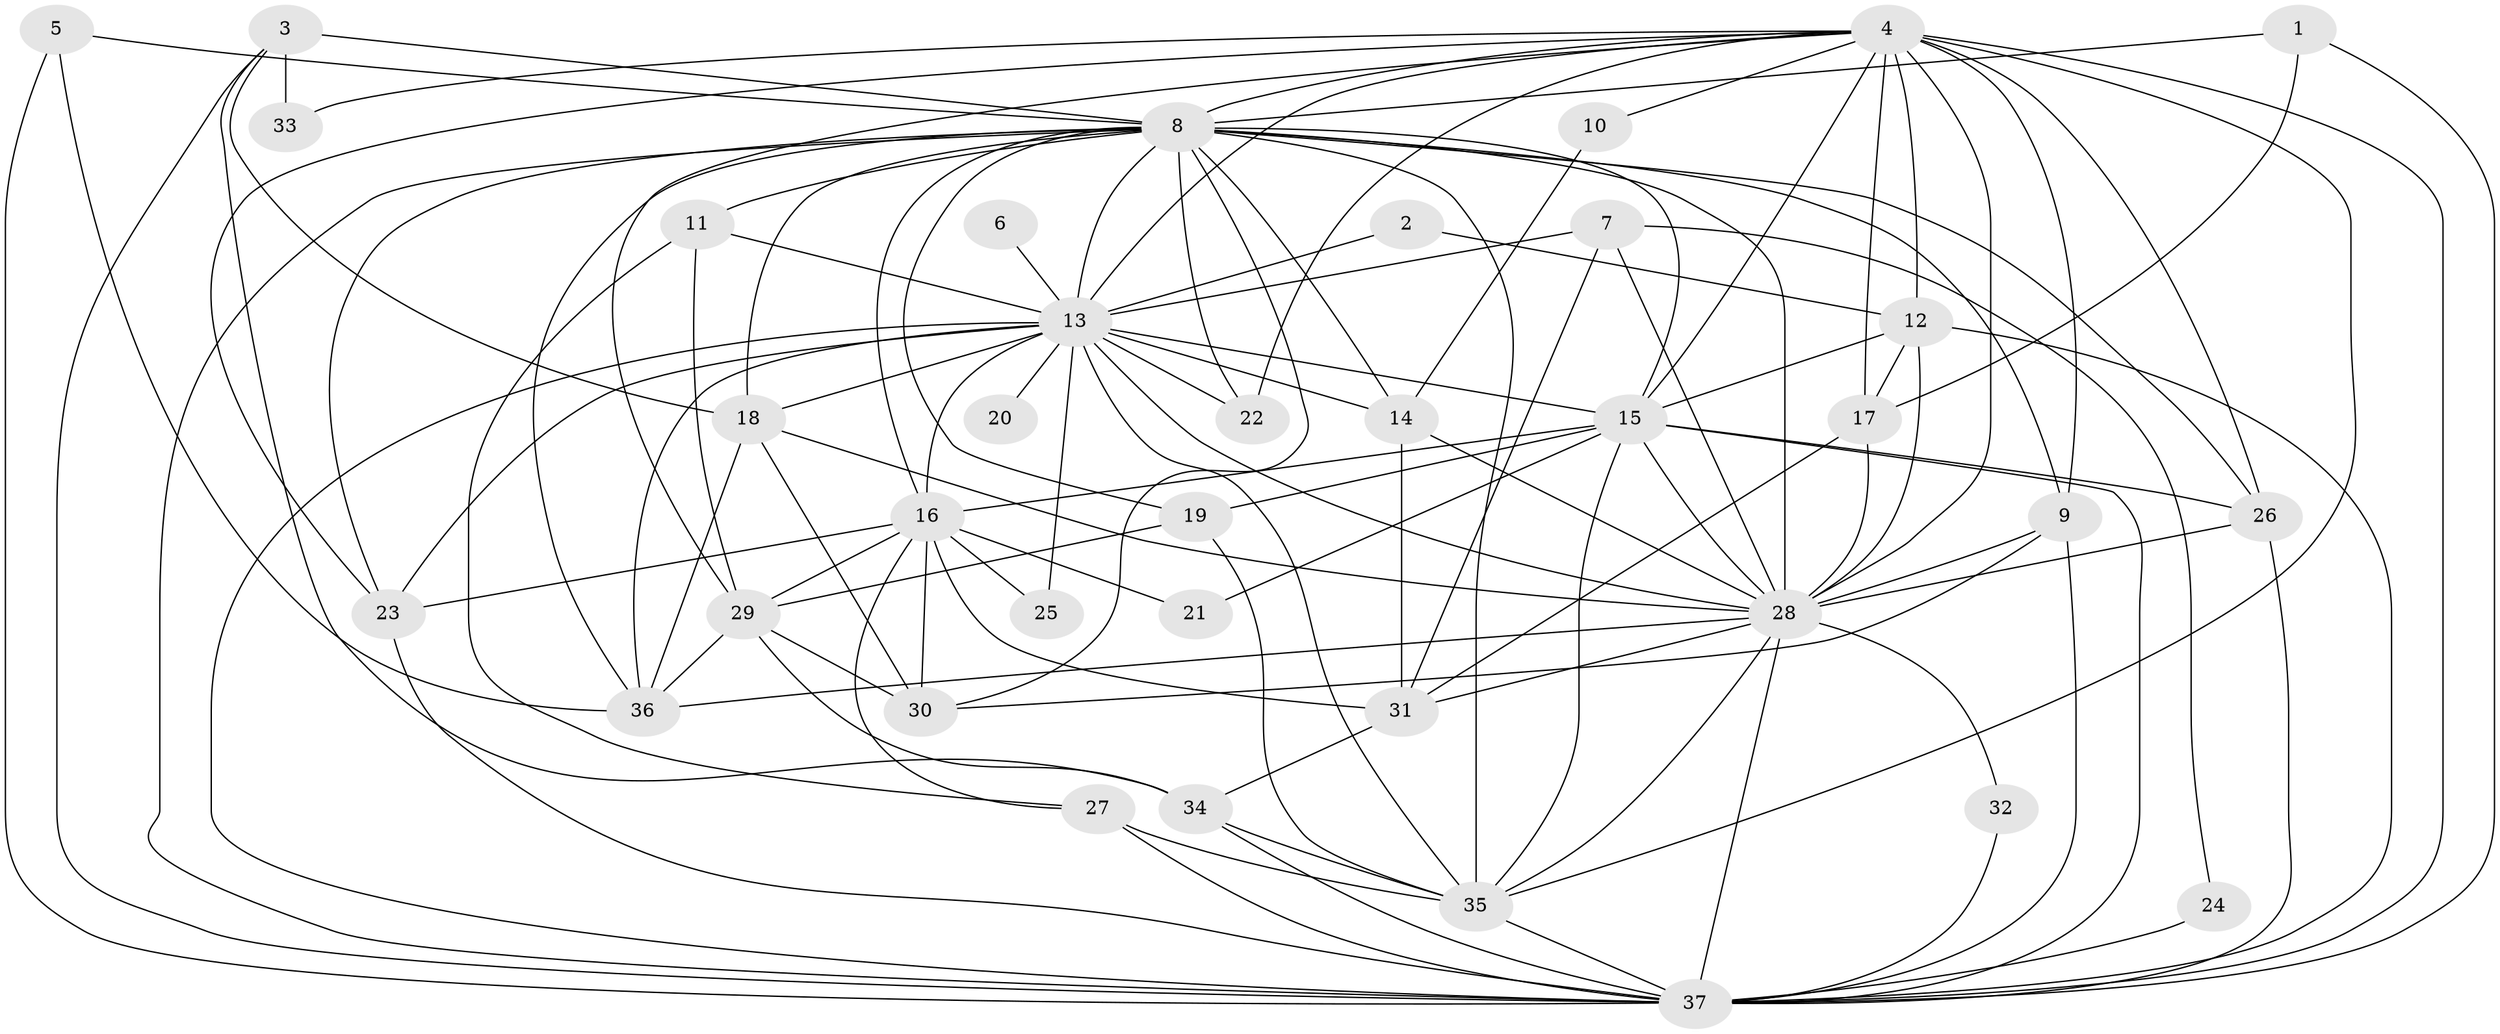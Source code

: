// original degree distribution, {11: 0.01652892561983471, 20: 0.008264462809917356, 24: 0.008264462809917356, 15: 0.008264462809917356, 27: 0.008264462809917356, 19: 0.008264462809917356, 13: 0.008264462809917356, 30: 0.01652892561983471, 26: 0.008264462809917356, 3: 0.15702479338842976, 8: 0.008264462809917356, 6: 0.024793388429752067, 7: 0.024793388429752067, 5: 0.06611570247933884, 2: 0.5785123966942148, 4: 0.049586776859504134}
// Generated by graph-tools (version 1.1) at 2025/36/03/04/25 23:36:22]
// undirected, 37 vertices, 114 edges
graph export_dot {
  node [color=gray90,style=filled];
  1;
  2;
  3;
  4;
  5;
  6;
  7;
  8;
  9;
  10;
  11;
  12;
  13;
  14;
  15;
  16;
  17;
  18;
  19;
  20;
  21;
  22;
  23;
  24;
  25;
  26;
  27;
  28;
  29;
  30;
  31;
  32;
  33;
  34;
  35;
  36;
  37;
  1 -- 8 [weight=1.0];
  1 -- 17 [weight=1.0];
  1 -- 37 [weight=1.0];
  2 -- 12 [weight=1.0];
  2 -- 13 [weight=1.0];
  3 -- 8 [weight=2.0];
  3 -- 18 [weight=1.0];
  3 -- 33 [weight=2.0];
  3 -- 34 [weight=1.0];
  3 -- 37 [weight=1.0];
  4 -- 8 [weight=6.0];
  4 -- 9 [weight=1.0];
  4 -- 10 [weight=1.0];
  4 -- 12 [weight=2.0];
  4 -- 13 [weight=1.0];
  4 -- 15 [weight=1.0];
  4 -- 17 [weight=1.0];
  4 -- 22 [weight=1.0];
  4 -- 23 [weight=1.0];
  4 -- 26 [weight=2.0];
  4 -- 28 [weight=3.0];
  4 -- 29 [weight=1.0];
  4 -- 33 [weight=1.0];
  4 -- 35 [weight=2.0];
  4 -- 37 [weight=3.0];
  5 -- 8 [weight=2.0];
  5 -- 36 [weight=1.0];
  5 -- 37 [weight=2.0];
  6 -- 13 [weight=1.0];
  7 -- 13 [weight=2.0];
  7 -- 24 [weight=1.0];
  7 -- 28 [weight=2.0];
  7 -- 31 [weight=2.0];
  8 -- 9 [weight=1.0];
  8 -- 11 [weight=3.0];
  8 -- 13 [weight=5.0];
  8 -- 14 [weight=2.0];
  8 -- 15 [weight=4.0];
  8 -- 16 [weight=1.0];
  8 -- 18 [weight=2.0];
  8 -- 19 [weight=2.0];
  8 -- 22 [weight=1.0];
  8 -- 23 [weight=2.0];
  8 -- 26 [weight=1.0];
  8 -- 28 [weight=6.0];
  8 -- 30 [weight=1.0];
  8 -- 35 [weight=5.0];
  8 -- 36 [weight=1.0];
  8 -- 37 [weight=4.0];
  9 -- 28 [weight=1.0];
  9 -- 30 [weight=1.0];
  9 -- 37 [weight=1.0];
  10 -- 14 [weight=1.0];
  11 -- 13 [weight=1.0];
  11 -- 27 [weight=1.0];
  11 -- 29 [weight=1.0];
  12 -- 15 [weight=1.0];
  12 -- 17 [weight=1.0];
  12 -- 28 [weight=1.0];
  12 -- 37 [weight=1.0];
  13 -- 14 [weight=1.0];
  13 -- 15 [weight=1.0];
  13 -- 16 [weight=2.0];
  13 -- 18 [weight=1.0];
  13 -- 20 [weight=1.0];
  13 -- 22 [weight=1.0];
  13 -- 23 [weight=1.0];
  13 -- 25 [weight=1.0];
  13 -- 28 [weight=1.0];
  13 -- 35 [weight=3.0];
  13 -- 36 [weight=1.0];
  13 -- 37 [weight=1.0];
  14 -- 28 [weight=1.0];
  14 -- 31 [weight=1.0];
  15 -- 16 [weight=1.0];
  15 -- 19 [weight=1.0];
  15 -- 21 [weight=2.0];
  15 -- 26 [weight=1.0];
  15 -- 28 [weight=2.0];
  15 -- 35 [weight=2.0];
  15 -- 37 [weight=4.0];
  16 -- 21 [weight=1.0];
  16 -- 23 [weight=1.0];
  16 -- 25 [weight=1.0];
  16 -- 27 [weight=1.0];
  16 -- 29 [weight=1.0];
  16 -- 30 [weight=1.0];
  16 -- 31 [weight=1.0];
  17 -- 28 [weight=1.0];
  17 -- 31 [weight=1.0];
  18 -- 28 [weight=1.0];
  18 -- 30 [weight=1.0];
  18 -- 36 [weight=1.0];
  19 -- 29 [weight=1.0];
  19 -- 35 [weight=1.0];
  23 -- 37 [weight=1.0];
  24 -- 37 [weight=1.0];
  26 -- 28 [weight=1.0];
  26 -- 37 [weight=1.0];
  27 -- 35 [weight=1.0];
  27 -- 37 [weight=2.0];
  28 -- 31 [weight=2.0];
  28 -- 32 [weight=1.0];
  28 -- 35 [weight=2.0];
  28 -- 36 [weight=1.0];
  28 -- 37 [weight=1.0];
  29 -- 30 [weight=1.0];
  29 -- 34 [weight=1.0];
  29 -- 36 [weight=1.0];
  31 -- 34 [weight=1.0];
  32 -- 37 [weight=1.0];
  34 -- 35 [weight=1.0];
  34 -- 37 [weight=1.0];
  35 -- 37 [weight=2.0];
}
